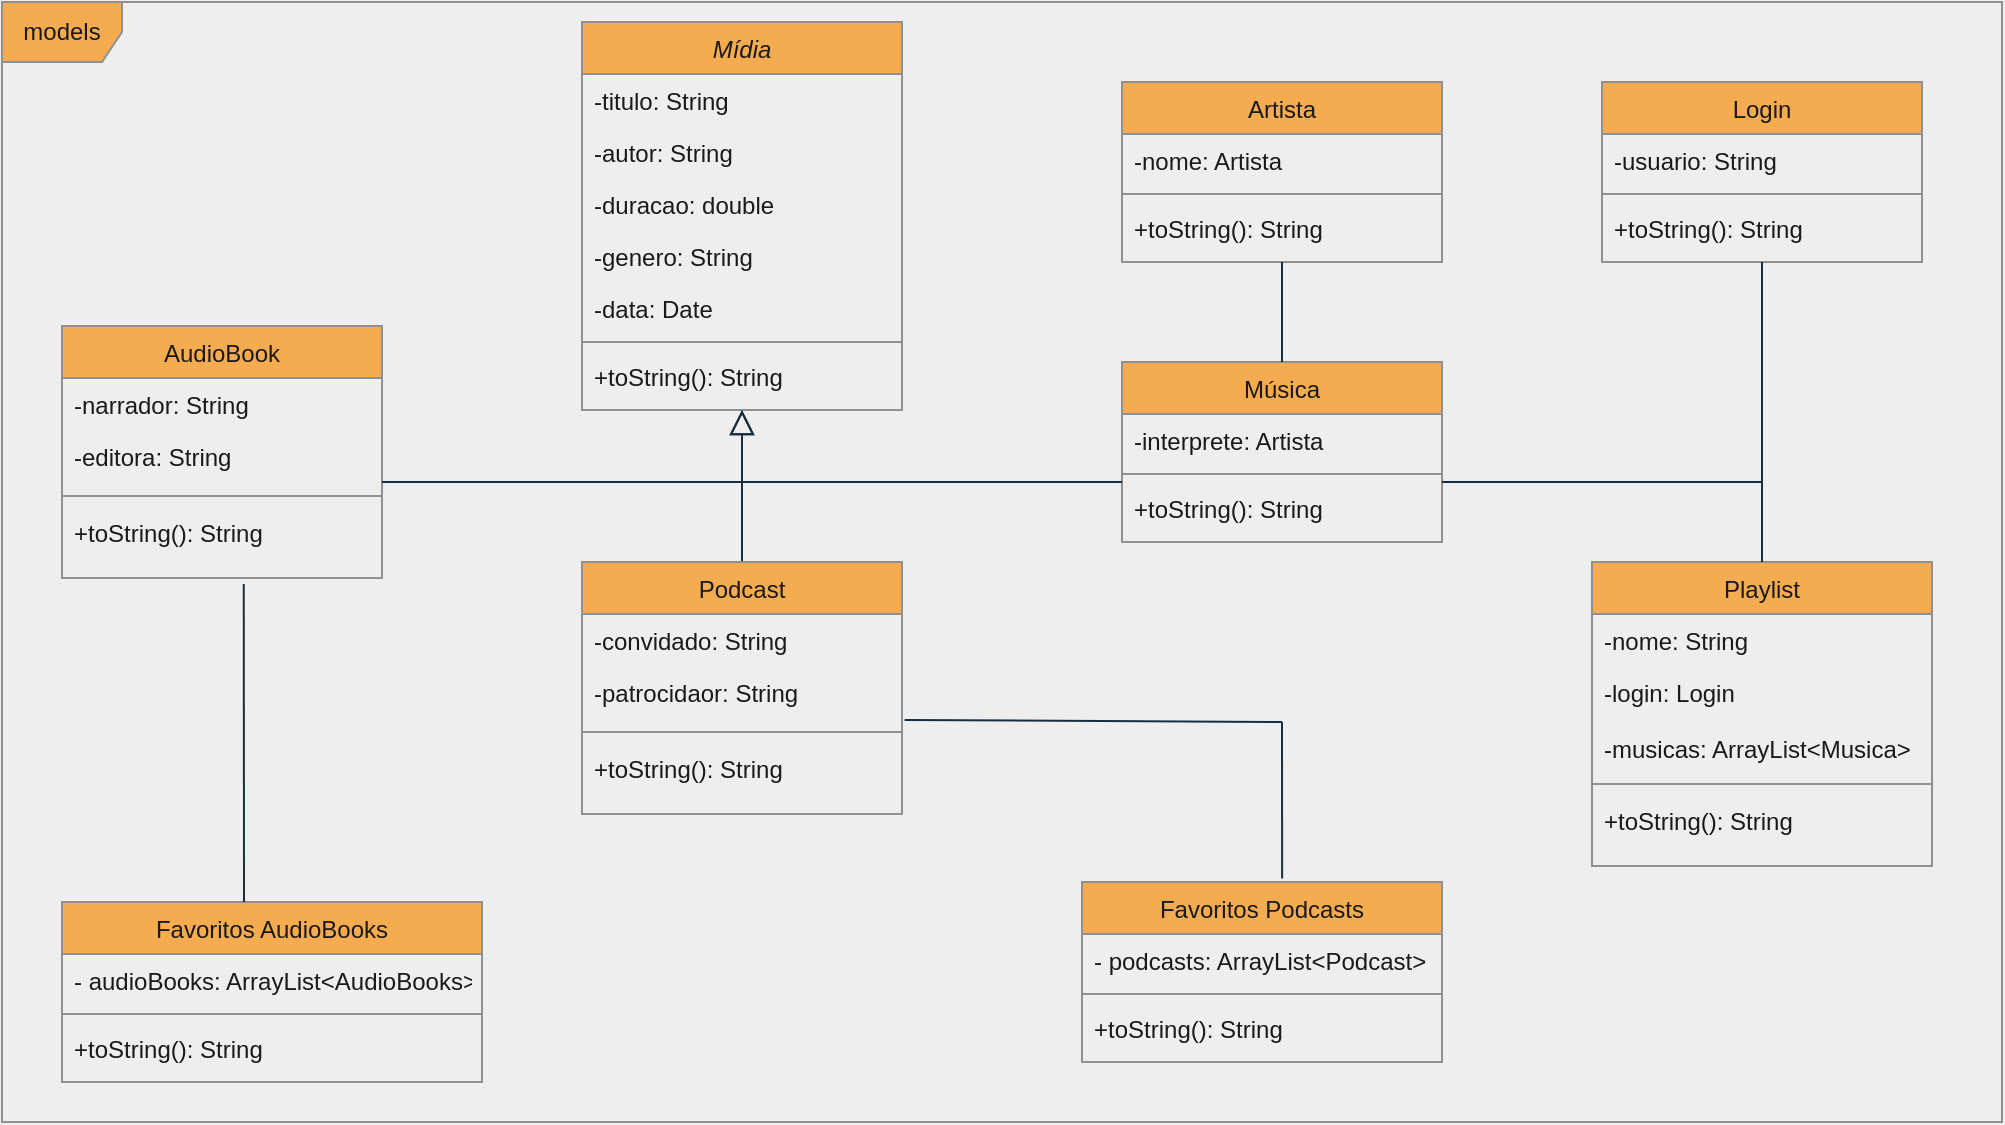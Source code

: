 <mxfile version="20.0.3" type="github" pages="2">
  <diagram id="C5RBs43oDa-KdzZeNtuy" name="Models">
    <mxGraphModel dx="1140" dy="571" grid="1" gridSize="10" guides="1" tooltips="1" connect="1" arrows="1" fold="1" page="1" pageScale="1" pageWidth="827" pageHeight="1169" background="#EEEEEE" math="0" shadow="0">
      <root>
        <mxCell id="WIyWlLk6GJQsqaUBKTNV-0" />
        <mxCell id="WIyWlLk6GJQsqaUBKTNV-1" parent="WIyWlLk6GJQsqaUBKTNV-0" />
        <mxCell id="zkfFHV4jXpPFQw0GAbJ--0" value="Mídia" style="swimlane;fontStyle=2;align=center;verticalAlign=top;childLayout=stackLayout;horizontal=1;startSize=26;horizontalStack=0;resizeParent=1;resizeLast=0;collapsible=1;marginBottom=0;rounded=0;shadow=0;strokeWidth=1;fillColor=#F5AB50;strokeColor=#909090;fontColor=#1A1A1A;" parent="WIyWlLk6GJQsqaUBKTNV-1" vertex="1">
          <mxGeometry x="290" y="10" width="160" height="194" as="geometry">
            <mxRectangle x="230" y="140" width="160" height="26" as="alternateBounds" />
          </mxGeometry>
        </mxCell>
        <mxCell id="zkfFHV4jXpPFQw0GAbJ--1" value="-titulo: String" style="text;align=left;verticalAlign=top;spacingLeft=4;spacingRight=4;overflow=hidden;rotatable=0;points=[[0,0.5],[1,0.5]];portConstraint=eastwest;fontColor=#1A1A1A;rounded=0;" parent="zkfFHV4jXpPFQw0GAbJ--0" vertex="1">
          <mxGeometry y="26" width="160" height="26" as="geometry" />
        </mxCell>
        <mxCell id="zkfFHV4jXpPFQw0GAbJ--2" value="-autor: String" style="text;align=left;verticalAlign=top;spacingLeft=4;spacingRight=4;overflow=hidden;rotatable=0;points=[[0,0.5],[1,0.5]];portConstraint=eastwest;rounded=0;shadow=0;html=0;fontColor=#1A1A1A;" parent="zkfFHV4jXpPFQw0GAbJ--0" vertex="1">
          <mxGeometry y="52" width="160" height="26" as="geometry" />
        </mxCell>
        <mxCell id="8SmD6S5KUyV5Y7Mvpjyc-0" value="-duracao: double" style="text;align=left;verticalAlign=top;spacingLeft=4;spacingRight=4;overflow=hidden;rotatable=0;points=[[0,0.5],[1,0.5]];portConstraint=eastwest;rounded=0;shadow=0;html=0;fontColor=#1A1A1A;" vertex="1" parent="zkfFHV4jXpPFQw0GAbJ--0">
          <mxGeometry y="78" width="160" height="26" as="geometry" />
        </mxCell>
        <mxCell id="zkfFHV4jXpPFQw0GAbJ--3" value="-genero: String" style="text;align=left;verticalAlign=top;spacingLeft=4;spacingRight=4;overflow=hidden;rotatable=0;points=[[0,0.5],[1,0.5]];portConstraint=eastwest;rounded=0;shadow=0;html=0;fontColor=#1A1A1A;" parent="zkfFHV4jXpPFQw0GAbJ--0" vertex="1">
          <mxGeometry y="104" width="160" height="26" as="geometry" />
        </mxCell>
        <mxCell id="8SmD6S5KUyV5Y7Mvpjyc-1" value="-data: Date" style="text;align=left;verticalAlign=top;spacingLeft=4;spacingRight=4;overflow=hidden;rotatable=0;points=[[0,0.5],[1,0.5]];portConstraint=eastwest;rounded=0;shadow=0;html=0;fontColor=#1A1A1A;" vertex="1" parent="zkfFHV4jXpPFQw0GAbJ--0">
          <mxGeometry y="130" width="160" height="26" as="geometry" />
        </mxCell>
        <mxCell id="zkfFHV4jXpPFQw0GAbJ--4" value="" style="line;html=1;strokeWidth=1;align=left;verticalAlign=middle;spacingTop=-1;spacingLeft=3;spacingRight=3;rotatable=0;labelPosition=right;points=[];portConstraint=eastwest;labelBackgroundColor=#EEEEEE;fillColor=#F5AB50;strokeColor=#909090;fontColor=#1A1A1A;rounded=0;" parent="zkfFHV4jXpPFQw0GAbJ--0" vertex="1">
          <mxGeometry y="156" width="160" height="8" as="geometry" />
        </mxCell>
        <mxCell id="8SmD6S5KUyV5Y7Mvpjyc-5" value="+toString(): String" style="text;align=left;verticalAlign=top;spacingLeft=4;spacingRight=4;overflow=hidden;rotatable=0;points=[[0,0.5],[1,0.5]];portConstraint=eastwest;rounded=0;shadow=0;html=0;fontColor=#1A1A1A;" vertex="1" parent="zkfFHV4jXpPFQw0GAbJ--0">
          <mxGeometry y="164" width="160" height="30" as="geometry" />
        </mxCell>
        <mxCell id="zkfFHV4jXpPFQw0GAbJ--6" value="Música" style="swimlane;fontStyle=0;align=center;verticalAlign=top;childLayout=stackLayout;horizontal=1;startSize=26;horizontalStack=0;resizeParent=1;resizeLast=0;collapsible=1;marginBottom=0;rounded=0;shadow=0;strokeWidth=1;fillColor=#F5AB50;strokeColor=#909090;fontColor=#1A1A1A;" parent="WIyWlLk6GJQsqaUBKTNV-1" vertex="1">
          <mxGeometry x="560" y="180" width="160" height="90" as="geometry">
            <mxRectangle x="130" y="380" width="160" height="26" as="alternateBounds" />
          </mxGeometry>
        </mxCell>
        <mxCell id="zkfFHV4jXpPFQw0GAbJ--7" value="-interprete: Artista" style="text;align=left;verticalAlign=top;spacingLeft=4;spacingRight=4;overflow=hidden;rotatable=0;points=[[0,0.5],[1,0.5]];portConstraint=eastwest;fontColor=#1A1A1A;rounded=0;" parent="zkfFHV4jXpPFQw0GAbJ--6" vertex="1">
          <mxGeometry y="26" width="160" height="26" as="geometry" />
        </mxCell>
        <mxCell id="zkfFHV4jXpPFQw0GAbJ--9" value="" style="line;html=1;strokeWidth=1;align=left;verticalAlign=middle;spacingTop=-1;spacingLeft=3;spacingRight=3;rotatable=0;labelPosition=right;points=[];portConstraint=eastwest;labelBackgroundColor=#EEEEEE;fillColor=#F5AB50;strokeColor=#909090;fontColor=#1A1A1A;rounded=0;" parent="zkfFHV4jXpPFQw0GAbJ--6" vertex="1">
          <mxGeometry y="52" width="160" height="8" as="geometry" />
        </mxCell>
        <mxCell id="zkfFHV4jXpPFQw0GAbJ--10" value="+toString(): String" style="text;align=left;verticalAlign=top;spacingLeft=4;spacingRight=4;overflow=hidden;rotatable=0;points=[[0,0.5],[1,0.5]];portConstraint=eastwest;fontStyle=0;fontColor=#1A1A1A;rounded=0;" parent="zkfFHV4jXpPFQw0GAbJ--6" vertex="1">
          <mxGeometry y="60" width="160" height="26" as="geometry" />
        </mxCell>
        <mxCell id="zkfFHV4jXpPFQw0GAbJ--12" value="" style="endArrow=block;endSize=10;endFill=0;shadow=0;strokeWidth=1;rounded=0;edgeStyle=elbowEdgeStyle;elbow=vertical;labelBackgroundColor=#EEEEEE;strokeColor=#182E3E;fontColor=#1A1A1A;" parent="WIyWlLk6GJQsqaUBKTNV-1" source="zkfFHV4jXpPFQw0GAbJ--6" target="zkfFHV4jXpPFQw0GAbJ--0" edge="1">
          <mxGeometry width="160" relative="1" as="geometry">
            <mxPoint x="200" y="203" as="sourcePoint" />
            <mxPoint x="200" y="203" as="targetPoint" />
            <Array as="points">
              <mxPoint x="480" y="240" />
            </Array>
          </mxGeometry>
        </mxCell>
        <mxCell id="zkfFHV4jXpPFQw0GAbJ--13" value="AudioBook" style="swimlane;fontStyle=0;align=center;verticalAlign=top;childLayout=stackLayout;horizontal=1;startSize=26;horizontalStack=0;resizeParent=1;resizeLast=0;collapsible=1;marginBottom=0;rounded=0;shadow=0;strokeWidth=1;fillColor=#F5AB50;strokeColor=#909090;fontColor=#1A1A1A;" parent="WIyWlLk6GJQsqaUBKTNV-1" vertex="1">
          <mxGeometry x="30" y="162" width="160" height="126" as="geometry">
            <mxRectangle x="340" y="380" width="170" height="26" as="alternateBounds" />
          </mxGeometry>
        </mxCell>
        <mxCell id="zkfFHV4jXpPFQw0GAbJ--14" value="-narrador: String" style="text;align=left;verticalAlign=top;spacingLeft=4;spacingRight=4;overflow=hidden;rotatable=0;points=[[0,0.5],[1,0.5]];portConstraint=eastwest;fontColor=#1A1A1A;rounded=0;" parent="zkfFHV4jXpPFQw0GAbJ--13" vertex="1">
          <mxGeometry y="26" width="160" height="26" as="geometry" />
        </mxCell>
        <mxCell id="8SmD6S5KUyV5Y7Mvpjyc-4" value="-editora: String" style="text;align=left;verticalAlign=top;spacingLeft=4;spacingRight=4;overflow=hidden;rotatable=0;points=[[0,0.5],[1,0.5]];portConstraint=eastwest;fontColor=#1A1A1A;rounded=0;" vertex="1" parent="zkfFHV4jXpPFQw0GAbJ--13">
          <mxGeometry y="52" width="160" height="28" as="geometry" />
        </mxCell>
        <mxCell id="zkfFHV4jXpPFQw0GAbJ--15" value="" style="line;html=1;strokeWidth=1;align=left;verticalAlign=middle;spacingTop=-1;spacingLeft=3;spacingRight=3;rotatable=0;labelPosition=right;points=[];portConstraint=eastwest;labelBackgroundColor=#EEEEEE;fillColor=#F5AB50;strokeColor=#909090;fontColor=#1A1A1A;rounded=0;" parent="zkfFHV4jXpPFQw0GAbJ--13" vertex="1">
          <mxGeometry y="80" width="160" height="10" as="geometry" />
        </mxCell>
        <mxCell id="8SmD6S5KUyV5Y7Mvpjyc-6" value="+toString(): String" style="text;align=left;verticalAlign=top;spacingLeft=4;spacingRight=4;overflow=hidden;rotatable=0;points=[[0,0.5],[1,0.5]];portConstraint=eastwest;rounded=0;shadow=0;html=0;fontColor=#1A1A1A;" vertex="1" parent="zkfFHV4jXpPFQw0GAbJ--13">
          <mxGeometry y="90" width="160" height="36" as="geometry" />
        </mxCell>
        <mxCell id="zkfFHV4jXpPFQw0GAbJ--16" value="" style="endArrow=block;endSize=10;endFill=0;shadow=0;strokeWidth=1;rounded=0;edgeStyle=elbowEdgeStyle;elbow=vertical;labelBackgroundColor=#EEEEEE;strokeColor=#182E3E;fontColor=#1A1A1A;" parent="WIyWlLk6GJQsqaUBKTNV-1" source="zkfFHV4jXpPFQw0GAbJ--13" target="zkfFHV4jXpPFQw0GAbJ--0" edge="1">
          <mxGeometry width="160" relative="1" as="geometry">
            <mxPoint x="210" y="373" as="sourcePoint" />
            <mxPoint x="310" y="271" as="targetPoint" />
            <Array as="points">
              <mxPoint x="250" y="240" />
            </Array>
          </mxGeometry>
        </mxCell>
        <mxCell id="8SmD6S5KUyV5Y7Mvpjyc-12" value="" style="edgeStyle=orthogonalEdgeStyle;rounded=0;orthogonalLoop=1;jettySize=auto;html=1;endArrow=none;endFill=0;labelBackgroundColor=#EEEEEE;strokeColor=#182E3E;fontColor=#1A1A1A;" edge="1" parent="WIyWlLk6GJQsqaUBKTNV-1" source="8SmD6S5KUyV5Y7Mvpjyc-7">
          <mxGeometry relative="1" as="geometry">
            <mxPoint x="370" y="230" as="targetPoint" />
          </mxGeometry>
        </mxCell>
        <mxCell id="8SmD6S5KUyV5Y7Mvpjyc-7" value="Podcast" style="swimlane;fontStyle=0;align=center;verticalAlign=top;childLayout=stackLayout;horizontal=1;startSize=26;horizontalStack=0;resizeParent=1;resizeLast=0;collapsible=1;marginBottom=0;rounded=0;shadow=0;strokeWidth=1;fillColor=#F5AB50;strokeColor=#909090;fontColor=#1A1A1A;" vertex="1" parent="WIyWlLk6GJQsqaUBKTNV-1">
          <mxGeometry x="290" y="280" width="160" height="126" as="geometry">
            <mxRectangle x="340" y="380" width="170" height="26" as="alternateBounds" />
          </mxGeometry>
        </mxCell>
        <mxCell id="8SmD6S5KUyV5Y7Mvpjyc-8" value="-convidado: String" style="text;align=left;verticalAlign=top;spacingLeft=4;spacingRight=4;overflow=hidden;rotatable=0;points=[[0,0.5],[1,0.5]];portConstraint=eastwest;fontColor=#1A1A1A;rounded=0;" vertex="1" parent="8SmD6S5KUyV5Y7Mvpjyc-7">
          <mxGeometry y="26" width="160" height="26" as="geometry" />
        </mxCell>
        <mxCell id="8SmD6S5KUyV5Y7Mvpjyc-9" value="-patrocidaor: String" style="text;align=left;verticalAlign=top;spacingLeft=4;spacingRight=4;overflow=hidden;rotatable=0;points=[[0,0.5],[1,0.5]];portConstraint=eastwest;fontColor=#1A1A1A;rounded=0;" vertex="1" parent="8SmD6S5KUyV5Y7Mvpjyc-7">
          <mxGeometry y="52" width="160" height="28" as="geometry" />
        </mxCell>
        <mxCell id="8SmD6S5KUyV5Y7Mvpjyc-10" value="" style="line;html=1;strokeWidth=1;align=left;verticalAlign=middle;spacingTop=-1;spacingLeft=3;spacingRight=3;rotatable=0;labelPosition=right;points=[];portConstraint=eastwest;labelBackgroundColor=#EEEEEE;fillColor=#F5AB50;strokeColor=#909090;fontColor=#1A1A1A;rounded=0;" vertex="1" parent="8SmD6S5KUyV5Y7Mvpjyc-7">
          <mxGeometry y="80" width="160" height="10" as="geometry" />
        </mxCell>
        <mxCell id="8SmD6S5KUyV5Y7Mvpjyc-11" value="+toString(): String" style="text;align=left;verticalAlign=top;spacingLeft=4;spacingRight=4;overflow=hidden;rotatable=0;points=[[0,0.5],[1,0.5]];portConstraint=eastwest;rounded=0;shadow=0;html=0;fontColor=#1A1A1A;" vertex="1" parent="8SmD6S5KUyV5Y7Mvpjyc-7">
          <mxGeometry y="90" width="160" height="36" as="geometry" />
        </mxCell>
        <mxCell id="8SmD6S5KUyV5Y7Mvpjyc-13" value="Artista" style="swimlane;fontStyle=0;align=center;verticalAlign=top;childLayout=stackLayout;horizontal=1;startSize=26;horizontalStack=0;resizeParent=1;resizeLast=0;collapsible=1;marginBottom=0;rounded=0;shadow=0;strokeWidth=1;fillColor=#F5AB50;strokeColor=#909090;fontColor=#1A1A1A;" vertex="1" parent="WIyWlLk6GJQsqaUBKTNV-1">
          <mxGeometry x="560" y="40" width="160" height="90" as="geometry">
            <mxRectangle x="130" y="380" width="160" height="26" as="alternateBounds" />
          </mxGeometry>
        </mxCell>
        <mxCell id="8SmD6S5KUyV5Y7Mvpjyc-14" value="-nome: Artista" style="text;align=left;verticalAlign=top;spacingLeft=4;spacingRight=4;overflow=hidden;rotatable=0;points=[[0,0.5],[1,0.5]];portConstraint=eastwest;fontColor=#1A1A1A;rounded=0;" vertex="1" parent="8SmD6S5KUyV5Y7Mvpjyc-13">
          <mxGeometry y="26" width="160" height="26" as="geometry" />
        </mxCell>
        <mxCell id="8SmD6S5KUyV5Y7Mvpjyc-15" value="" style="line;html=1;strokeWidth=1;align=left;verticalAlign=middle;spacingTop=-1;spacingLeft=3;spacingRight=3;rotatable=0;labelPosition=right;points=[];portConstraint=eastwest;labelBackgroundColor=#EEEEEE;fillColor=#F5AB50;strokeColor=#909090;fontColor=#1A1A1A;rounded=0;" vertex="1" parent="8SmD6S5KUyV5Y7Mvpjyc-13">
          <mxGeometry y="52" width="160" height="8" as="geometry" />
        </mxCell>
        <mxCell id="8SmD6S5KUyV5Y7Mvpjyc-16" value="+toString(): String" style="text;align=left;verticalAlign=top;spacingLeft=4;spacingRight=4;overflow=hidden;rotatable=0;points=[[0,0.5],[1,0.5]];portConstraint=eastwest;fontStyle=0;fontColor=#1A1A1A;rounded=0;" vertex="1" parent="8SmD6S5KUyV5Y7Mvpjyc-13">
          <mxGeometry y="60" width="160" height="26" as="geometry" />
        </mxCell>
        <mxCell id="8SmD6S5KUyV5Y7Mvpjyc-17" value="" style="endArrow=none;html=1;rounded=0;entryX=0.5;entryY=1;entryDx=0;entryDy=0;labelBackgroundColor=#EEEEEE;strokeColor=#182E3E;fontColor=#1A1A1A;" edge="1" parent="WIyWlLk6GJQsqaUBKTNV-1" source="zkfFHV4jXpPFQw0GAbJ--6" target="8SmD6S5KUyV5Y7Mvpjyc-13">
          <mxGeometry width="50" height="50" relative="1" as="geometry">
            <mxPoint x="390" y="320" as="sourcePoint" />
            <mxPoint x="440" y="270" as="targetPoint" />
            <Array as="points" />
          </mxGeometry>
        </mxCell>
        <mxCell id="8SmD6S5KUyV5Y7Mvpjyc-19" value="models" style="shape=umlFrame;whiteSpace=wrap;html=1;rounded=0;sketch=0;fontColor=#1A1A1A;strokeColor=#909090;fillColor=#F5AB50;" vertex="1" parent="WIyWlLk6GJQsqaUBKTNV-1">
          <mxGeometry width="1000" height="560" as="geometry" />
        </mxCell>
        <mxCell id="8SmD6S5KUyV5Y7Mvpjyc-20" value="Login" style="swimlane;fontStyle=0;align=center;verticalAlign=top;childLayout=stackLayout;horizontal=1;startSize=26;horizontalStack=0;resizeParent=1;resizeLast=0;collapsible=1;marginBottom=0;rounded=0;shadow=0;strokeWidth=1;fillColor=#F5AB50;strokeColor=#909090;fontColor=#1A1A1A;" vertex="1" parent="WIyWlLk6GJQsqaUBKTNV-1">
          <mxGeometry x="800" y="40" width="160" height="90" as="geometry">
            <mxRectangle x="130" y="380" width="160" height="26" as="alternateBounds" />
          </mxGeometry>
        </mxCell>
        <mxCell id="8SmD6S5KUyV5Y7Mvpjyc-21" value="-usuario: String" style="text;align=left;verticalAlign=top;spacingLeft=4;spacingRight=4;overflow=hidden;rotatable=0;points=[[0,0.5],[1,0.5]];portConstraint=eastwest;fontColor=#1A1A1A;rounded=0;" vertex="1" parent="8SmD6S5KUyV5Y7Mvpjyc-20">
          <mxGeometry y="26" width="160" height="26" as="geometry" />
        </mxCell>
        <mxCell id="8SmD6S5KUyV5Y7Mvpjyc-22" value="" style="line;html=1;strokeWidth=1;align=left;verticalAlign=middle;spacingTop=-1;spacingLeft=3;spacingRight=3;rotatable=0;labelPosition=right;points=[];portConstraint=eastwest;labelBackgroundColor=#EEEEEE;fillColor=#F5AB50;strokeColor=#909090;fontColor=#1A1A1A;rounded=0;" vertex="1" parent="8SmD6S5KUyV5Y7Mvpjyc-20">
          <mxGeometry y="52" width="160" height="8" as="geometry" />
        </mxCell>
        <mxCell id="8SmD6S5KUyV5Y7Mvpjyc-23" value="+toString(): String" style="text;align=left;verticalAlign=top;spacingLeft=4;spacingRight=4;overflow=hidden;rotatable=0;points=[[0,0.5],[1,0.5]];portConstraint=eastwest;fontStyle=0;fontColor=#1A1A1A;rounded=0;" vertex="1" parent="8SmD6S5KUyV5Y7Mvpjyc-20">
          <mxGeometry y="60" width="160" height="26" as="geometry" />
        </mxCell>
        <mxCell id="8SmD6S5KUyV5Y7Mvpjyc-24" value="Playlist" style="swimlane;fontStyle=0;align=center;verticalAlign=top;childLayout=stackLayout;horizontal=1;startSize=26;horizontalStack=0;resizeParent=1;resizeLast=0;collapsible=1;marginBottom=0;rounded=0;shadow=0;strokeWidth=1;fillColor=#F5AB50;strokeColor=#909090;fontColor=#1A1A1A;" vertex="1" parent="WIyWlLk6GJQsqaUBKTNV-1">
          <mxGeometry x="795" y="280" width="170" height="152" as="geometry">
            <mxRectangle x="340" y="380" width="170" height="26" as="alternateBounds" />
          </mxGeometry>
        </mxCell>
        <mxCell id="8SmD6S5KUyV5Y7Mvpjyc-25" value="-nome: String" style="text;align=left;verticalAlign=top;spacingLeft=4;spacingRight=4;overflow=hidden;rotatable=0;points=[[0,0.5],[1,0.5]];portConstraint=eastwest;fontColor=#1A1A1A;rounded=0;" vertex="1" parent="8SmD6S5KUyV5Y7Mvpjyc-24">
          <mxGeometry y="26" width="170" height="26" as="geometry" />
        </mxCell>
        <mxCell id="8SmD6S5KUyV5Y7Mvpjyc-26" value="-login: Login" style="text;align=left;verticalAlign=top;spacingLeft=4;spacingRight=4;overflow=hidden;rotatable=0;points=[[0,0.5],[1,0.5]];portConstraint=eastwest;fontColor=#1A1A1A;rounded=0;" vertex="1" parent="8SmD6S5KUyV5Y7Mvpjyc-24">
          <mxGeometry y="52" width="170" height="28" as="geometry" />
        </mxCell>
        <mxCell id="8SmD6S5KUyV5Y7Mvpjyc-29" value="-musicas: ArrayList&lt;Musica&gt;" style="text;align=left;verticalAlign=top;spacingLeft=4;spacingRight=4;overflow=hidden;rotatable=0;points=[[0,0.5],[1,0.5]];portConstraint=eastwest;fontColor=#1A1A1A;rounded=0;" vertex="1" parent="8SmD6S5KUyV5Y7Mvpjyc-24">
          <mxGeometry y="80" width="170" height="26" as="geometry" />
        </mxCell>
        <mxCell id="8SmD6S5KUyV5Y7Mvpjyc-27" value="" style="line;html=1;strokeWidth=1;align=left;verticalAlign=middle;spacingTop=-1;spacingLeft=3;spacingRight=3;rotatable=0;labelPosition=right;points=[];portConstraint=eastwest;labelBackgroundColor=#EEEEEE;fillColor=#F5AB50;strokeColor=#909090;fontColor=#1A1A1A;rounded=0;" vertex="1" parent="8SmD6S5KUyV5Y7Mvpjyc-24">
          <mxGeometry y="106" width="170" height="10" as="geometry" />
        </mxCell>
        <mxCell id="8SmD6S5KUyV5Y7Mvpjyc-28" value="+toString(): String" style="text;align=left;verticalAlign=top;spacingLeft=4;spacingRight=4;overflow=hidden;rotatable=0;points=[[0,0.5],[1,0.5]];portConstraint=eastwest;rounded=0;shadow=0;html=0;fontColor=#1A1A1A;" vertex="1" parent="8SmD6S5KUyV5Y7Mvpjyc-24">
          <mxGeometry y="116" width="170" height="36" as="geometry" />
        </mxCell>
        <mxCell id="8SmD6S5KUyV5Y7Mvpjyc-30" value="" style="endArrow=none;html=1;rounded=0;sketch=0;fontColor=#1A1A1A;strokeColor=#182E3E;curved=0;entryX=0.5;entryY=1;entryDx=0;entryDy=0;exitX=0.5;exitY=0;exitDx=0;exitDy=0;" edge="1" parent="WIyWlLk6GJQsqaUBKTNV-1" source="8SmD6S5KUyV5Y7Mvpjyc-24" target="8SmD6S5KUyV5Y7Mvpjyc-20">
          <mxGeometry width="50" height="50" relative="1" as="geometry">
            <mxPoint x="430" y="320" as="sourcePoint" />
            <mxPoint x="480" y="270" as="targetPoint" />
            <Array as="points" />
          </mxGeometry>
        </mxCell>
        <mxCell id="8SmD6S5KUyV5Y7Mvpjyc-32" value="" style="endArrow=none;html=1;rounded=0;sketch=0;fontColor=#1A1A1A;strokeColor=#182E3E;curved=0;" edge="1" parent="WIyWlLk6GJQsqaUBKTNV-1">
          <mxGeometry width="50" height="50" relative="1" as="geometry">
            <mxPoint x="720" y="240" as="sourcePoint" />
            <mxPoint x="880" y="240" as="targetPoint" />
          </mxGeometry>
        </mxCell>
        <mxCell id="8SmD6S5KUyV5Y7Mvpjyc-33" value="Favoritos Podcasts" style="swimlane;fontStyle=0;align=center;verticalAlign=top;childLayout=stackLayout;horizontal=1;startSize=26;horizontalStack=0;resizeParent=1;resizeLast=0;collapsible=1;marginBottom=0;rounded=0;shadow=0;strokeWidth=1;fillColor=#F5AB50;strokeColor=#909090;fontColor=#1A1A1A;" vertex="1" parent="WIyWlLk6GJQsqaUBKTNV-1">
          <mxGeometry x="540" y="440" width="180" height="90" as="geometry">
            <mxRectangle x="130" y="380" width="160" height="26" as="alternateBounds" />
          </mxGeometry>
        </mxCell>
        <mxCell id="8SmD6S5KUyV5Y7Mvpjyc-34" value="- podcasts: ArrayList&lt;Podcast&gt;" style="text;align=left;verticalAlign=top;spacingLeft=4;spacingRight=4;overflow=hidden;rotatable=0;points=[[0,0.5],[1,0.5]];portConstraint=eastwest;fontColor=#1A1A1A;rounded=0;" vertex="1" parent="8SmD6S5KUyV5Y7Mvpjyc-33">
          <mxGeometry y="26" width="180" height="26" as="geometry" />
        </mxCell>
        <mxCell id="8SmD6S5KUyV5Y7Mvpjyc-35" value="" style="line;html=1;strokeWidth=1;align=left;verticalAlign=middle;spacingTop=-1;spacingLeft=3;spacingRight=3;rotatable=0;labelPosition=right;points=[];portConstraint=eastwest;labelBackgroundColor=#EEEEEE;fillColor=#F5AB50;strokeColor=#909090;fontColor=#1A1A1A;rounded=0;" vertex="1" parent="8SmD6S5KUyV5Y7Mvpjyc-33">
          <mxGeometry y="52" width="180" height="8" as="geometry" />
        </mxCell>
        <mxCell id="8SmD6S5KUyV5Y7Mvpjyc-36" value="+toString(): String" style="text;align=left;verticalAlign=top;spacingLeft=4;spacingRight=4;overflow=hidden;rotatable=0;points=[[0,0.5],[1,0.5]];portConstraint=eastwest;fontStyle=0;fontColor=#1A1A1A;rounded=0;" vertex="1" parent="8SmD6S5KUyV5Y7Mvpjyc-33">
          <mxGeometry y="60" width="180" height="26" as="geometry" />
        </mxCell>
        <mxCell id="8SmD6S5KUyV5Y7Mvpjyc-37" value="" style="endArrow=none;html=1;rounded=0;sketch=0;fontColor=#1A1A1A;strokeColor=#182E3E;curved=0;exitX=1.008;exitY=0.964;exitDx=0;exitDy=0;exitPerimeter=0;" edge="1" parent="WIyWlLk6GJQsqaUBKTNV-1" source="8SmD6S5KUyV5Y7Mvpjyc-9">
          <mxGeometry width="50" height="50" relative="1" as="geometry">
            <mxPoint x="430" y="320" as="sourcePoint" />
            <mxPoint x="640" y="360" as="targetPoint" />
          </mxGeometry>
        </mxCell>
        <mxCell id="8SmD6S5KUyV5Y7Mvpjyc-38" value="" style="endArrow=none;html=1;rounded=0;sketch=0;fontColor=#1A1A1A;strokeColor=#182E3E;curved=0;exitX=0.556;exitY=-0.02;exitDx=0;exitDy=0;exitPerimeter=0;" edge="1" parent="WIyWlLk6GJQsqaUBKTNV-1" source="8SmD6S5KUyV5Y7Mvpjyc-33">
          <mxGeometry width="50" height="50" relative="1" as="geometry">
            <mxPoint x="430" y="320" as="sourcePoint" />
            <mxPoint x="640" y="360" as="targetPoint" />
          </mxGeometry>
        </mxCell>
        <mxCell id="8SmD6S5KUyV5Y7Mvpjyc-39" value="Favoritos AudioBooks" style="swimlane;fontStyle=0;align=center;verticalAlign=top;childLayout=stackLayout;horizontal=1;startSize=26;horizontalStack=0;resizeParent=1;resizeLast=0;collapsible=1;marginBottom=0;rounded=0;shadow=0;strokeWidth=1;fillColor=#F5AB50;strokeColor=#909090;fontColor=#1A1A1A;" vertex="1" parent="WIyWlLk6GJQsqaUBKTNV-1">
          <mxGeometry x="30" y="450" width="210" height="90" as="geometry">
            <mxRectangle x="130" y="380" width="160" height="26" as="alternateBounds" />
          </mxGeometry>
        </mxCell>
        <mxCell id="8SmD6S5KUyV5Y7Mvpjyc-40" value="- audioBooks: ArrayList&lt;AudioBooks&gt;" style="text;align=left;verticalAlign=top;spacingLeft=4;spacingRight=4;overflow=hidden;rotatable=0;points=[[0,0.5],[1,0.5]];portConstraint=eastwest;fontColor=#1A1A1A;rounded=0;" vertex="1" parent="8SmD6S5KUyV5Y7Mvpjyc-39">
          <mxGeometry y="26" width="210" height="26" as="geometry" />
        </mxCell>
        <mxCell id="8SmD6S5KUyV5Y7Mvpjyc-41" value="" style="line;html=1;strokeWidth=1;align=left;verticalAlign=middle;spacingTop=-1;spacingLeft=3;spacingRight=3;rotatable=0;labelPosition=right;points=[];portConstraint=eastwest;labelBackgroundColor=#EEEEEE;fillColor=#F5AB50;strokeColor=#909090;fontColor=#1A1A1A;rounded=0;" vertex="1" parent="8SmD6S5KUyV5Y7Mvpjyc-39">
          <mxGeometry y="52" width="210" height="8" as="geometry" />
        </mxCell>
        <mxCell id="8SmD6S5KUyV5Y7Mvpjyc-42" value="+toString(): String" style="text;align=left;verticalAlign=top;spacingLeft=4;spacingRight=4;overflow=hidden;rotatable=0;points=[[0,0.5],[1,0.5]];portConstraint=eastwest;fontStyle=0;fontColor=#1A1A1A;rounded=0;" vertex="1" parent="8SmD6S5KUyV5Y7Mvpjyc-39">
          <mxGeometry y="60" width="210" height="26" as="geometry" />
        </mxCell>
        <mxCell id="8SmD6S5KUyV5Y7Mvpjyc-43" value="" style="endArrow=none;html=1;rounded=0;sketch=0;fontColor=#1A1A1A;strokeColor=#182E3E;curved=0;entryX=0.568;entryY=1.083;entryDx=0;entryDy=0;entryPerimeter=0;" edge="1" parent="WIyWlLk6GJQsqaUBKTNV-1" target="8SmD6S5KUyV5Y7Mvpjyc-6">
          <mxGeometry width="50" height="50" relative="1" as="geometry">
            <mxPoint x="121" y="450" as="sourcePoint" />
            <mxPoint x="480" y="270" as="targetPoint" />
          </mxGeometry>
        </mxCell>
      </root>
    </mxGraphModel>
  </diagram>
  <diagram id="8qN9UD7prnA3yNP1T3Pm" name="Controllers">
    <mxGraphModel dx="2456" dy="816" grid="1" gridSize="10" guides="1" tooltips="1" connect="1" arrows="1" fold="1" page="1" pageScale="1" pageWidth="827" pageHeight="1169" background="#EEEEEE" math="0" shadow="0">
      <root>
        <mxCell id="0" />
        <mxCell id="1" parent="0" />
        <mxCell id="u68_vq_sIVdHBZl2wMP9-1" value="ArtistaController" style="swimlane;fontStyle=0;align=center;verticalAlign=top;childLayout=stackLayout;horizontal=1;startSize=26;horizontalStack=0;resizeParent=1;resizeLast=0;collapsible=1;marginBottom=0;rounded=0;shadow=0;strokeWidth=1;fillColor=#F5AB50;strokeColor=#909090;fontColor=#1A1A1A;" vertex="1" parent="1">
          <mxGeometry x="390" y="30" width="170" height="164" as="geometry">
            <mxRectangle x="130" y="380" width="160" height="26" as="alternateBounds" />
          </mxGeometry>
        </mxCell>
        <mxCell id="u68_vq_sIVdHBZl2wMP9-2" value="-artistas: ArrayList&lt;Artista&gt;" style="text;align=left;verticalAlign=top;spacingLeft=4;spacingRight=4;overflow=hidden;rotatable=0;points=[[0,0.5],[1,0.5]];portConstraint=eastwest;fontColor=#1A1A1A;rounded=0;" vertex="1" parent="u68_vq_sIVdHBZl2wMP9-1">
          <mxGeometry y="26" width="170" height="26" as="geometry" />
        </mxCell>
        <mxCell id="u68_vq_sIVdHBZl2wMP9-3" value="" style="line;html=1;strokeWidth=1;align=left;verticalAlign=middle;spacingTop=-1;spacingLeft=3;spacingRight=3;rotatable=0;labelPosition=right;points=[];portConstraint=eastwest;fillColor=#F5AB50;strokeColor=#909090;fontColor=#1A1A1A;rounded=0;labelBackgroundColor=#EEEEEE;" vertex="1" parent="u68_vq_sIVdHBZl2wMP9-1">
          <mxGeometry y="52" width="170" height="8" as="geometry" />
        </mxCell>
        <mxCell id="u68_vq_sIVdHBZl2wMP9-4" value="+cadastrar(): void" style="text;align=left;verticalAlign=top;spacingLeft=4;spacingRight=4;overflow=hidden;rotatable=0;points=[[0,0.5],[1,0.5]];portConstraint=eastwest;fontStyle=0;fontColor=#1A1A1A;rounded=0;" vertex="1" parent="u68_vq_sIVdHBZl2wMP9-1">
          <mxGeometry y="60" width="170" height="26" as="geometry" />
        </mxCell>
        <mxCell id="gcMgUX-yMLSvwoJrhFj6-1" value="+listar(): ArrayList&lt;Artista&gt;" style="text;align=left;verticalAlign=top;spacingLeft=4;spacingRight=4;overflow=hidden;rotatable=0;points=[[0,0.5],[1,0.5]];portConstraint=eastwest;fontStyle=0;fontColor=#1A1A1A;rounded=0;" vertex="1" parent="u68_vq_sIVdHBZl2wMP9-1">
          <mxGeometry y="86" width="170" height="26" as="geometry" />
        </mxCell>
        <mxCell id="gcMgUX-yMLSvwoJrhFj6-3" value="+buscarPorNome(): Artista" style="text;align=left;verticalAlign=top;spacingLeft=4;spacingRight=4;overflow=hidden;rotatable=0;points=[[0,0.5],[1,0.5]];portConstraint=eastwest;fontStyle=0;fontColor=#1A1A1A;rounded=0;" vertex="1" parent="u68_vq_sIVdHBZl2wMP9-1">
          <mxGeometry y="112" width="170" height="26" as="geometry" />
        </mxCell>
        <mxCell id="gcMgUX-yMLSvwoJrhFj6-2" value="+remover(): Artista" style="text;align=left;verticalAlign=top;spacingLeft=4;spacingRight=4;overflow=hidden;rotatable=0;points=[[0,0.5],[1,0.5]];portConstraint=eastwest;fontStyle=0;fontColor=#1A1A1A;rounded=0;" vertex="1" parent="u68_vq_sIVdHBZl2wMP9-1">
          <mxGeometry y="138" width="170" height="26" as="geometry" />
        </mxCell>
        <mxCell id="gcMgUX-yMLSvwoJrhFj6-4" value="MusicaController" style="swimlane;fontStyle=0;align=center;verticalAlign=top;childLayout=stackLayout;horizontal=1;startSize=26;horizontalStack=0;resizeParent=1;resizeLast=0;collapsible=1;marginBottom=0;rounded=0;shadow=0;strokeWidth=1;fillColor=#F5AB50;strokeColor=#909090;fontColor=#1A1A1A;" vertex="1" parent="1">
          <mxGeometry x="120" y="30" width="170" height="164" as="geometry">
            <mxRectangle x="130" y="380" width="160" height="26" as="alternateBounds" />
          </mxGeometry>
        </mxCell>
        <mxCell id="gcMgUX-yMLSvwoJrhFj6-5" value="-musicas: ArrayList&lt;Musica&gt;" style="text;align=left;verticalAlign=top;spacingLeft=4;spacingRight=4;overflow=hidden;rotatable=0;points=[[0,0.5],[1,0.5]];portConstraint=eastwest;fontColor=#1A1A1A;rounded=0;" vertex="1" parent="gcMgUX-yMLSvwoJrhFj6-4">
          <mxGeometry y="26" width="170" height="26" as="geometry" />
        </mxCell>
        <mxCell id="gcMgUX-yMLSvwoJrhFj6-6" value="" style="line;html=1;strokeWidth=1;align=left;verticalAlign=middle;spacingTop=-1;spacingLeft=3;spacingRight=3;rotatable=0;labelPosition=right;points=[];portConstraint=eastwest;fillColor=#F5AB50;strokeColor=#909090;fontColor=#1A1A1A;rounded=0;labelBackgroundColor=#EEEEEE;" vertex="1" parent="gcMgUX-yMLSvwoJrhFj6-4">
          <mxGeometry y="52" width="170" height="8" as="geometry" />
        </mxCell>
        <mxCell id="gcMgUX-yMLSvwoJrhFj6-7" value="+cadastrar(): void" style="text;align=left;verticalAlign=top;spacingLeft=4;spacingRight=4;overflow=hidden;rotatable=0;points=[[0,0.5],[1,0.5]];portConstraint=eastwest;fontStyle=0;fontColor=#1A1A1A;rounded=0;" vertex="1" parent="gcMgUX-yMLSvwoJrhFj6-4">
          <mxGeometry y="60" width="170" height="26" as="geometry" />
        </mxCell>
        <mxCell id="gcMgUX-yMLSvwoJrhFj6-8" value="+listar(): ArrayList&lt;Musica&gt;" style="text;align=left;verticalAlign=top;spacingLeft=4;spacingRight=4;overflow=hidden;rotatable=0;points=[[0,0.5],[1,0.5]];portConstraint=eastwest;fontStyle=0;fontColor=#1A1A1A;rounded=0;" vertex="1" parent="gcMgUX-yMLSvwoJrhFj6-4">
          <mxGeometry y="86" width="170" height="26" as="geometry" />
        </mxCell>
        <mxCell id="gcMgUX-yMLSvwoJrhFj6-9" value="+buscarPorNome(): Musica" style="text;align=left;verticalAlign=top;spacingLeft=4;spacingRight=4;overflow=hidden;rotatable=0;points=[[0,0.5],[1,0.5]];portConstraint=eastwest;fontStyle=0;fontColor=#1A1A1A;rounded=0;" vertex="1" parent="gcMgUX-yMLSvwoJrhFj6-4">
          <mxGeometry y="112" width="170" height="26" as="geometry" />
        </mxCell>
        <mxCell id="gcMgUX-yMLSvwoJrhFj6-10" value="+remover(): Musica" style="text;align=left;verticalAlign=top;spacingLeft=4;spacingRight=4;overflow=hidden;rotatable=0;points=[[0,0.5],[1,0.5]];portConstraint=eastwest;fontStyle=0;fontColor=#1A1A1A;rounded=0;" vertex="1" parent="gcMgUX-yMLSvwoJrhFj6-4">
          <mxGeometry y="138" width="170" height="26" as="geometry" />
        </mxCell>
        <mxCell id="gcMgUX-yMLSvwoJrhFj6-11" value="AudioBookController" style="swimlane;fontStyle=0;align=center;verticalAlign=top;childLayout=stackLayout;horizontal=1;startSize=26;horizontalStack=0;resizeParent=1;resizeLast=0;collapsible=1;marginBottom=0;rounded=0;shadow=0;strokeWidth=1;fillColor=#F5AB50;strokeColor=#909090;fontColor=#1A1A1A;" vertex="1" parent="1">
          <mxGeometry x="430" y="503" width="180" height="170" as="geometry">
            <mxRectangle x="130" y="380" width="160" height="26" as="alternateBounds" />
          </mxGeometry>
        </mxCell>
        <mxCell id="gcMgUX-yMLSvwoJrhFj6-12" value="-aBook: ArrayList&lt;AudioBook&gt;" style="text;align=left;verticalAlign=top;spacingLeft=4;spacingRight=4;overflow=hidden;rotatable=0;points=[[0,0.5],[1,0.5]];portConstraint=eastwest;fontColor=#1A1A1A;rounded=0;" vertex="1" parent="gcMgUX-yMLSvwoJrhFj6-11">
          <mxGeometry y="26" width="180" height="26" as="geometry" />
        </mxCell>
        <mxCell id="gcMgUX-yMLSvwoJrhFj6-13" value="" style="line;html=1;strokeWidth=1;align=left;verticalAlign=middle;spacingTop=-1;spacingLeft=3;spacingRight=3;rotatable=0;labelPosition=right;points=[];portConstraint=eastwest;fillColor=#F5AB50;strokeColor=#909090;fontColor=#1A1A1A;rounded=0;labelBackgroundColor=#EEEEEE;" vertex="1" parent="gcMgUX-yMLSvwoJrhFj6-11">
          <mxGeometry y="52" width="180" height="8" as="geometry" />
        </mxCell>
        <mxCell id="gcMgUX-yMLSvwoJrhFj6-14" value="+cadastrar(): void" style="text;align=left;verticalAlign=top;spacingLeft=4;spacingRight=4;overflow=hidden;rotatable=0;points=[[0,0.5],[1,0.5]];portConstraint=eastwest;fontStyle=0;fontColor=#1A1A1A;rounded=0;" vertex="1" parent="gcMgUX-yMLSvwoJrhFj6-11">
          <mxGeometry y="60" width="180" height="26" as="geometry" />
        </mxCell>
        <mxCell id="gcMgUX-yMLSvwoJrhFj6-15" value="+listar(): ArrayList&lt;AudioBook&gt;" style="text;align=left;verticalAlign=top;spacingLeft=4;spacingRight=4;overflow=hidden;rotatable=0;points=[[0,0.5],[1,0.5]];portConstraint=eastwest;fontStyle=0;fontColor=#1A1A1A;rounded=0;" vertex="1" parent="gcMgUX-yMLSvwoJrhFj6-11">
          <mxGeometry y="86" width="180" height="26" as="geometry" />
        </mxCell>
        <mxCell id="gcMgUX-yMLSvwoJrhFj6-16" value="+buscarPorNome(): AudioBook" style="text;align=left;verticalAlign=top;spacingLeft=4;spacingRight=4;overflow=hidden;rotatable=0;points=[[0,0.5],[1,0.5]];portConstraint=eastwest;fontStyle=0;fontColor=#1A1A1A;rounded=0;" vertex="1" parent="gcMgUX-yMLSvwoJrhFj6-11">
          <mxGeometry y="112" width="180" height="26" as="geometry" />
        </mxCell>
        <mxCell id="gcMgUX-yMLSvwoJrhFj6-17" value="+remover(): AudioBook" style="text;align=left;verticalAlign=top;spacingLeft=4;spacingRight=4;overflow=hidden;rotatable=0;points=[[0,0.5],[1,0.5]];portConstraint=eastwest;fontStyle=0;fontColor=#1A1A1A;rounded=0;" vertex="1" parent="gcMgUX-yMLSvwoJrhFj6-11">
          <mxGeometry y="138" width="180" height="26" as="geometry" />
        </mxCell>
        <mxCell id="gcMgUX-yMLSvwoJrhFj6-18" value="LoginController" style="swimlane;fontStyle=0;align=center;verticalAlign=top;childLayout=stackLayout;horizontal=1;startSize=26;horizontalStack=0;resizeParent=1;resizeLast=0;collapsible=1;marginBottom=0;rounded=0;shadow=0;strokeWidth=1;fillColor=#F5AB50;strokeColor=#909090;fontColor=#1A1A1A;" vertex="1" parent="1">
          <mxGeometry x="220" y="270" width="160" height="164" as="geometry">
            <mxRectangle x="130" y="380" width="160" height="26" as="alternateBounds" />
          </mxGeometry>
        </mxCell>
        <mxCell id="gcMgUX-yMLSvwoJrhFj6-19" value="-logins: ArrayList&lt;Login&gt;" style="text;align=left;verticalAlign=top;spacingLeft=4;spacingRight=4;overflow=hidden;rotatable=0;points=[[0,0.5],[1,0.5]];portConstraint=eastwest;fontColor=#1A1A1A;rounded=0;" vertex="1" parent="gcMgUX-yMLSvwoJrhFj6-18">
          <mxGeometry y="26" width="160" height="26" as="geometry" />
        </mxCell>
        <mxCell id="gcMgUX-yMLSvwoJrhFj6-20" value="" style="line;html=1;strokeWidth=1;align=left;verticalAlign=middle;spacingTop=-1;spacingLeft=3;spacingRight=3;rotatable=0;labelPosition=right;points=[];portConstraint=eastwest;fillColor=#F5AB50;strokeColor=#909090;fontColor=#1A1A1A;rounded=0;labelBackgroundColor=#EEEEEE;" vertex="1" parent="gcMgUX-yMLSvwoJrhFj6-18">
          <mxGeometry y="52" width="160" height="8" as="geometry" />
        </mxCell>
        <mxCell id="gcMgUX-yMLSvwoJrhFj6-21" value="+cadastro(): void" style="text;align=left;verticalAlign=top;spacingLeft=4;spacingRight=4;overflow=hidden;rotatable=0;points=[[0,0.5],[1,0.5]];portConstraint=eastwest;fontStyle=0;fontColor=#1A1A1A;rounded=0;" vertex="1" parent="gcMgUX-yMLSvwoJrhFj6-18">
          <mxGeometry y="60" width="160" height="26" as="geometry" />
        </mxCell>
        <mxCell id="gcMgUX-yMLSvwoJrhFj6-22" value="+listar(): ArrayList&lt;Login&gt;" style="text;align=left;verticalAlign=top;spacingLeft=4;spacingRight=4;overflow=hidden;rotatable=0;points=[[0,0.5],[1,0.5]];portConstraint=eastwest;fontStyle=0;fontColor=#1A1A1A;rounded=0;" vertex="1" parent="gcMgUX-yMLSvwoJrhFj6-18">
          <mxGeometry y="86" width="160" height="26" as="geometry" />
        </mxCell>
        <mxCell id="gcMgUX-yMLSvwoJrhFj6-23" value="+buscar(): Login" style="text;align=left;verticalAlign=top;spacingLeft=4;spacingRight=4;overflow=hidden;rotatable=0;points=[[0,0.5],[1,0.5]];portConstraint=eastwest;fontStyle=0;fontColor=#1A1A1A;rounded=0;" vertex="1" parent="gcMgUX-yMLSvwoJrhFj6-18">
          <mxGeometry y="112" width="160" height="26" as="geometry" />
        </mxCell>
        <mxCell id="gcMgUX-yMLSvwoJrhFj6-24" value="+excluirLogin(): Login" style="text;align=left;verticalAlign=top;spacingLeft=4;spacingRight=4;overflow=hidden;rotatable=0;points=[[0,0.5],[1,0.5]];portConstraint=eastwest;fontStyle=0;fontColor=#1A1A1A;rounded=0;" vertex="1" parent="gcMgUX-yMLSvwoJrhFj6-18">
          <mxGeometry y="138" width="160" height="26" as="geometry" />
        </mxCell>
        <mxCell id="gcMgUX-yMLSvwoJrhFj6-25" value="PlaylistController" style="swimlane;fontStyle=0;align=center;verticalAlign=top;childLayout=stackLayout;horizontal=1;startSize=26;horizontalStack=0;resizeParent=1;resizeLast=0;collapsible=1;marginBottom=0;rounded=0;shadow=0;strokeWidth=1;fillColor=#F5AB50;strokeColor=#909090;fontColor=#1A1A1A;" vertex="1" parent="1">
          <mxGeometry x="-120" y="194" width="170" height="164" as="geometry">
            <mxRectangle x="130" y="380" width="160" height="26" as="alternateBounds" />
          </mxGeometry>
        </mxCell>
        <mxCell id="gcMgUX-yMLSvwoJrhFj6-26" value="-playlists: ArrayList&lt;Playlist&gt;" style="text;align=left;verticalAlign=top;spacingLeft=4;spacingRight=4;overflow=hidden;rotatable=0;points=[[0,0.5],[1,0.5]];portConstraint=eastwest;fontColor=#1A1A1A;rounded=0;" vertex="1" parent="gcMgUX-yMLSvwoJrhFj6-25">
          <mxGeometry y="26" width="170" height="26" as="geometry" />
        </mxCell>
        <mxCell id="gcMgUX-yMLSvwoJrhFj6-27" value="" style="line;html=1;strokeWidth=1;align=left;verticalAlign=middle;spacingTop=-1;spacingLeft=3;spacingRight=3;rotatable=0;labelPosition=right;points=[];portConstraint=eastwest;fillColor=#F5AB50;strokeColor=#909090;fontColor=#1A1A1A;rounded=0;labelBackgroundColor=#EEEEEE;" vertex="1" parent="gcMgUX-yMLSvwoJrhFj6-25">
          <mxGeometry y="52" width="170" height="8" as="geometry" />
        </mxCell>
        <mxCell id="gcMgUX-yMLSvwoJrhFj6-28" value="+cadastrar(): void" style="text;align=left;verticalAlign=top;spacingLeft=4;spacingRight=4;overflow=hidden;rotatable=0;points=[[0,0.5],[1,0.5]];portConstraint=eastwest;fontStyle=0;fontColor=#1A1A1A;rounded=0;" vertex="1" parent="gcMgUX-yMLSvwoJrhFj6-25">
          <mxGeometry y="60" width="170" height="26" as="geometry" />
        </mxCell>
        <mxCell id="gcMgUX-yMLSvwoJrhFj6-29" value="+listar(): ArrayList&lt;Playlist&gt;" style="text;align=left;verticalAlign=top;spacingLeft=4;spacingRight=4;overflow=hidden;rotatable=0;points=[[0,0.5],[1,0.5]];portConstraint=eastwest;fontStyle=0;fontColor=#1A1A1A;rounded=0;" vertex="1" parent="gcMgUX-yMLSvwoJrhFj6-25">
          <mxGeometry y="86" width="170" height="26" as="geometry" />
        </mxCell>
        <mxCell id="gcMgUX-yMLSvwoJrhFj6-30" value="+buscarPlaylist(): Playlist" style="text;align=left;verticalAlign=top;spacingLeft=4;spacingRight=4;overflow=hidden;rotatable=0;points=[[0,0.5],[1,0.5]];portConstraint=eastwest;fontStyle=0;fontColor=#1A1A1A;rounded=0;" vertex="1" parent="gcMgUX-yMLSvwoJrhFj6-25">
          <mxGeometry y="112" width="170" height="26" as="geometry" />
        </mxCell>
        <mxCell id="gcMgUX-yMLSvwoJrhFj6-31" value="+remover(): Playlist" style="text;align=left;verticalAlign=top;spacingLeft=4;spacingRight=4;overflow=hidden;rotatable=0;points=[[0,0.5],[1,0.5]];portConstraint=eastwest;fontStyle=0;fontColor=#1A1A1A;rounded=0;" vertex="1" parent="gcMgUX-yMLSvwoJrhFj6-25">
          <mxGeometry y="138" width="170" height="26" as="geometry" />
        </mxCell>
        <mxCell id="gcMgUX-yMLSvwoJrhFj6-32" value="PodcastController" style="swimlane;fontStyle=0;align=center;verticalAlign=top;childLayout=stackLayout;horizontal=1;startSize=26;horizontalStack=0;resizeParent=1;resizeLast=0;collapsible=1;marginBottom=0;rounded=0;shadow=0;strokeWidth=1;fillColor=#F5AB50;strokeColor=#909090;fontColor=#1A1A1A;" vertex="1" parent="1">
          <mxGeometry x="630" y="40" width="170" height="170" as="geometry">
            <mxRectangle x="130" y="380" width="160" height="26" as="alternateBounds" />
          </mxGeometry>
        </mxCell>
        <mxCell id="gcMgUX-yMLSvwoJrhFj6-33" value="-podcasts: ArrayList&lt;Podcast&gt;" style="text;align=left;verticalAlign=top;spacingLeft=4;spacingRight=4;overflow=hidden;rotatable=0;points=[[0,0.5],[1,0.5]];portConstraint=eastwest;fontColor=#1A1A1A;rounded=0;" vertex="1" parent="gcMgUX-yMLSvwoJrhFj6-32">
          <mxGeometry y="26" width="170" height="26" as="geometry" />
        </mxCell>
        <mxCell id="gcMgUX-yMLSvwoJrhFj6-34" value="" style="line;html=1;strokeWidth=1;align=left;verticalAlign=middle;spacingTop=-1;spacingLeft=3;spacingRight=3;rotatable=0;labelPosition=right;points=[];portConstraint=eastwest;fillColor=#F5AB50;strokeColor=#909090;fontColor=#1A1A1A;rounded=0;labelBackgroundColor=#EEEEEE;" vertex="1" parent="gcMgUX-yMLSvwoJrhFj6-32">
          <mxGeometry y="52" width="170" height="8" as="geometry" />
        </mxCell>
        <mxCell id="gcMgUX-yMLSvwoJrhFj6-35" value="+cadastrar(): void" style="text;align=left;verticalAlign=top;spacingLeft=4;spacingRight=4;overflow=hidden;rotatable=0;points=[[0,0.5],[1,0.5]];portConstraint=eastwest;fontStyle=0;fontColor=#1A1A1A;rounded=0;" vertex="1" parent="gcMgUX-yMLSvwoJrhFj6-32">
          <mxGeometry y="60" width="170" height="26" as="geometry" />
        </mxCell>
        <mxCell id="gcMgUX-yMLSvwoJrhFj6-36" value="+listar(): ArrayList&lt;Podcast&gt;" style="text;align=left;verticalAlign=top;spacingLeft=4;spacingRight=4;overflow=hidden;rotatable=0;points=[[0,0.5],[1,0.5]];portConstraint=eastwest;fontStyle=0;fontColor=#1A1A1A;rounded=0;" vertex="1" parent="gcMgUX-yMLSvwoJrhFj6-32">
          <mxGeometry y="86" width="170" height="26" as="geometry" />
        </mxCell>
        <mxCell id="gcMgUX-yMLSvwoJrhFj6-37" value="+buscarPorNome(): Podcast" style="text;align=left;verticalAlign=top;spacingLeft=4;spacingRight=4;overflow=hidden;rotatable=0;points=[[0,0.5],[1,0.5]];portConstraint=eastwest;fontStyle=0;fontColor=#1A1A1A;rounded=0;" vertex="1" parent="gcMgUX-yMLSvwoJrhFj6-32">
          <mxGeometry y="112" width="170" height="26" as="geometry" />
        </mxCell>
        <mxCell id="gcMgUX-yMLSvwoJrhFj6-38" value="+remover(): Podcast" style="text;align=left;verticalAlign=top;spacingLeft=4;spacingRight=4;overflow=hidden;rotatable=0;points=[[0,0.5],[1,0.5]];portConstraint=eastwest;fontStyle=0;fontColor=#1A1A1A;rounded=0;" vertex="1" parent="gcMgUX-yMLSvwoJrhFj6-32">
          <mxGeometry y="138" width="170" height="26" as="geometry" />
        </mxCell>
        <mxCell id="gcMgUX-yMLSvwoJrhFj6-53" value="FavoritosPodcastController" style="swimlane;fontStyle=0;align=center;verticalAlign=top;childLayout=stackLayout;horizontal=1;startSize=26;horizontalStack=0;resizeParent=1;resizeLast=0;collapsible=1;marginBottom=0;rounded=0;shadow=0;strokeWidth=1;fillColor=#F5AB50;strokeColor=#909090;fontColor=#1A1A1A;" vertex="1" parent="1">
          <mxGeometry x="510" y="300" width="270" height="164" as="geometry">
            <mxRectangle x="130" y="380" width="160" height="26" as="alternateBounds" />
          </mxGeometry>
        </mxCell>
        <mxCell id="gcMgUX-yMLSvwoJrhFj6-54" value="-favoritosPodcast: ArrayList&lt;FavoritosPodcast&gt;" style="text;align=left;verticalAlign=top;spacingLeft=4;spacingRight=4;overflow=hidden;rotatable=0;points=[[0,0.5],[1,0.5]];portConstraint=eastwest;fontColor=#1A1A1A;rounded=0;" vertex="1" parent="gcMgUX-yMLSvwoJrhFj6-53">
          <mxGeometry y="26" width="270" height="26" as="geometry" />
        </mxCell>
        <mxCell id="gcMgUX-yMLSvwoJrhFj6-55" value="" style="line;html=1;strokeWidth=1;align=left;verticalAlign=middle;spacingTop=-1;spacingLeft=3;spacingRight=3;rotatable=0;labelPosition=right;points=[];portConstraint=eastwest;fillColor=#F5AB50;strokeColor=#909090;fontColor=#1A1A1A;rounded=0;labelBackgroundColor=#EEEEEE;" vertex="1" parent="gcMgUX-yMLSvwoJrhFj6-53">
          <mxGeometry y="52" width="270" height="8" as="geometry" />
        </mxCell>
        <mxCell id="gcMgUX-yMLSvwoJrhFj6-56" value="+cadastrar(): void" style="text;align=left;verticalAlign=top;spacingLeft=4;spacingRight=4;overflow=hidden;rotatable=0;points=[[0,0.5],[1,0.5]];portConstraint=eastwest;fontStyle=0;fontColor=#1A1A1A;rounded=0;" vertex="1" parent="gcMgUX-yMLSvwoJrhFj6-53">
          <mxGeometry y="60" width="270" height="26" as="geometry" />
        </mxCell>
        <mxCell id="gcMgUX-yMLSvwoJrhFj6-57" value="+listar(): ArrayList&lt;FavoritosPodcast&gt;" style="text;align=left;verticalAlign=top;spacingLeft=4;spacingRight=4;overflow=hidden;rotatable=0;points=[[0,0.5],[1,0.5]];portConstraint=eastwest;fontStyle=0;fontColor=#1A1A1A;rounded=0;" vertex="1" parent="gcMgUX-yMLSvwoJrhFj6-53">
          <mxGeometry y="86" width="270" height="26" as="geometry" />
        </mxCell>
        <mxCell id="gcMgUX-yMLSvwoJrhFj6-58" value="+buscarFavoritosPodcast(): FavoritosPodcast" style="text;align=left;verticalAlign=top;spacingLeft=4;spacingRight=4;overflow=hidden;rotatable=0;points=[[0,0.5],[1,0.5]];portConstraint=eastwest;fontStyle=0;fontColor=#1A1A1A;rounded=0;" vertex="1" parent="gcMgUX-yMLSvwoJrhFj6-53">
          <mxGeometry y="112" width="270" height="26" as="geometry" />
        </mxCell>
        <mxCell id="gcMgUX-yMLSvwoJrhFj6-59" value="+remover(): FavoritosPodcast" style="text;align=left;verticalAlign=top;spacingLeft=4;spacingRight=4;overflow=hidden;rotatable=0;points=[[0,0.5],[1,0.5]];portConstraint=eastwest;fontStyle=0;fontColor=#1A1A1A;rounded=0;" vertex="1" parent="gcMgUX-yMLSvwoJrhFj6-53">
          <mxGeometry y="138" width="270" height="26" as="geometry" />
        </mxCell>
        <mxCell id="gcMgUX-yMLSvwoJrhFj6-60" value="FavoritosAudioBookController" style="swimlane;fontStyle=0;align=center;verticalAlign=top;childLayout=stackLayout;horizontal=1;startSize=26;horizontalStack=0;resizeParent=1;resizeLast=0;collapsible=1;marginBottom=0;rounded=0;shadow=0;strokeWidth=1;fillColor=#F5AB50;strokeColor=#909090;fontColor=#1A1A1A;" vertex="1" parent="1">
          <mxGeometry x="-110" y="503" width="290" height="164" as="geometry">
            <mxRectangle x="130" y="380" width="160" height="26" as="alternateBounds" />
          </mxGeometry>
        </mxCell>
        <mxCell id="gcMgUX-yMLSvwoJrhFj6-61" value="-favoritosAudioBooks: ArrayList&lt;FavoritosAudioBook&gt;" style="text;align=left;verticalAlign=top;spacingLeft=4;spacingRight=4;overflow=hidden;rotatable=0;points=[[0,0.5],[1,0.5]];portConstraint=eastwest;fontColor=#1A1A1A;rounded=0;" vertex="1" parent="gcMgUX-yMLSvwoJrhFj6-60">
          <mxGeometry y="26" width="290" height="26" as="geometry" />
        </mxCell>
        <mxCell id="gcMgUX-yMLSvwoJrhFj6-62" value="" style="line;html=1;strokeWidth=1;align=left;verticalAlign=middle;spacingTop=-1;spacingLeft=3;spacingRight=3;rotatable=0;labelPosition=right;points=[];portConstraint=eastwest;fillColor=#F5AB50;strokeColor=#909090;fontColor=#1A1A1A;rounded=0;labelBackgroundColor=#EEEEEE;" vertex="1" parent="gcMgUX-yMLSvwoJrhFj6-60">
          <mxGeometry y="52" width="290" height="8" as="geometry" />
        </mxCell>
        <mxCell id="gcMgUX-yMLSvwoJrhFj6-63" value="+cadastrar(): void" style="text;align=left;verticalAlign=top;spacingLeft=4;spacingRight=4;overflow=hidden;rotatable=0;points=[[0,0.5],[1,0.5]];portConstraint=eastwest;fontStyle=0;fontColor=#1A1A1A;rounded=0;" vertex="1" parent="gcMgUX-yMLSvwoJrhFj6-60">
          <mxGeometry y="60" width="290" height="26" as="geometry" />
        </mxCell>
        <mxCell id="gcMgUX-yMLSvwoJrhFj6-64" value="+listar(): ArrayList&lt;FavoritosAudioBook&gt;" style="text;align=left;verticalAlign=top;spacingLeft=4;spacingRight=4;overflow=hidden;rotatable=0;points=[[0,0.5],[1,0.5]];portConstraint=eastwest;fontStyle=0;fontColor=#1A1A1A;rounded=0;" vertex="1" parent="gcMgUX-yMLSvwoJrhFj6-60">
          <mxGeometry y="86" width="290" height="26" as="geometry" />
        </mxCell>
        <mxCell id="gcMgUX-yMLSvwoJrhFj6-65" value="+buscarFavoritosAudioBook(): FavoritosAudioBook" style="text;align=left;verticalAlign=top;spacingLeft=4;spacingRight=4;overflow=hidden;rotatable=0;points=[[0,0.5],[1,0.5]];portConstraint=eastwest;fontStyle=0;fontColor=#1A1A1A;rounded=0;" vertex="1" parent="gcMgUX-yMLSvwoJrhFj6-60">
          <mxGeometry y="112" width="290" height="26" as="geometry" />
        </mxCell>
        <mxCell id="gcMgUX-yMLSvwoJrhFj6-66" value="+remover(): FavoritosAudioBook" style="text;align=left;verticalAlign=top;spacingLeft=4;spacingRight=4;overflow=hidden;rotatable=0;points=[[0,0.5],[1,0.5]];portConstraint=eastwest;fontStyle=0;fontColor=#1A1A1A;rounded=0;" vertex="1" parent="gcMgUX-yMLSvwoJrhFj6-60">
          <mxGeometry y="138" width="290" height="26" as="geometry" />
        </mxCell>
        <mxCell id="nQzd_ochWME34Q0F6kri-1" value="" style="endArrow=none;html=1;sketch=0;fontColor=#1A1A1A;strokeColor=#182E3E;curved=0;exitX=1;exitY=0.823;exitDx=0;exitDy=0;exitPerimeter=0;entryX=-0.007;entryY=0.836;entryDx=0;entryDy=0;entryPerimeter=0;" edge="1" parent="1" source="gcMgUX-yMLSvwoJrhFj6-7" target="u68_vq_sIVdHBZl2wMP9-4">
          <mxGeometry width="50" height="50" relative="1" as="geometry">
            <mxPoint x="400" y="270" as="sourcePoint" />
            <mxPoint x="320" y="121" as="targetPoint" />
          </mxGeometry>
        </mxCell>
        <mxCell id="nQzd_ochWME34Q0F6kri-2" value="" style="endArrow=none;html=1;sketch=0;fontColor=#1A1A1A;strokeColor=#182E3E;curved=0;" edge="1" parent="1">
          <mxGeometry width="50" height="50" relative="1" as="geometry">
            <mxPoint x="-40" y="120" as="sourcePoint" />
            <mxPoint x="120" y="120" as="targetPoint" />
            <Array as="points">
              <mxPoint x="50" y="120" />
            </Array>
          </mxGeometry>
        </mxCell>
        <mxCell id="nQzd_ochWME34Q0F6kri-3" value="" style="endArrow=none;html=1;sketch=0;fontColor=#1A1A1A;strokeColor=#182E3E;curved=0;exitX=-0.005;exitY=0.892;exitDx=0;exitDy=0;exitPerimeter=0;entryX=1;entryY=0.5;entryDx=0;entryDy=0;" edge="1" parent="1" source="gcMgUX-yMLSvwoJrhFj6-19" target="gcMgUX-yMLSvwoJrhFj6-30">
          <mxGeometry width="50" height="50" relative="1" as="geometry">
            <mxPoint x="320" y="360" as="sourcePoint" />
            <mxPoint x="50" y="319" as="targetPoint" />
          </mxGeometry>
        </mxCell>
        <mxCell id="nQzd_ochWME34Q0F6kri-5" value="" style="endArrow=none;html=1;sketch=0;fontColor=#1A1A1A;strokeColor=#182E3E;curved=0;entryX=0;entryY=0.269;entryDx=0;entryDy=0;entryPerimeter=0;" edge="1" parent="1" target="gcMgUX-yMLSvwoJrhFj6-15">
          <mxGeometry width="50" height="50" relative="1" as="geometry">
            <mxPoint x="180" y="596" as="sourcePoint" />
            <mxPoint x="404.5" y="580" as="targetPoint" />
          </mxGeometry>
        </mxCell>
        <mxCell id="nQzd_ochWME34Q0F6kri-6" value="" style="endArrow=none;html=1;sketch=0;fontColor=#1A1A1A;strokeColor=#182E3E;curved=0;entryX=0.779;entryY=-0.006;entryDx=0;entryDy=0;entryPerimeter=0;" edge="1" parent="1" target="gcMgUX-yMLSvwoJrhFj6-53">
          <mxGeometry width="50" height="50" relative="1" as="geometry">
            <mxPoint x="720" y="210" as="sourcePoint" />
            <mxPoint x="450" y="420" as="targetPoint" />
          </mxGeometry>
        </mxCell>
        <mxCell id="nQzd_ochWME34Q0F6kri-7" value="controllers" style="shape=umlFrame;whiteSpace=wrap;html=1;sketch=0;fontColor=#1A1A1A;strokeColor=#909090;fillColor=#F5AB50;width=70;height=30;" vertex="1" parent="1">
          <mxGeometry x="-160" width="1000" height="720" as="geometry" />
        </mxCell>
        <mxCell id="9xCtQVYM4Eugu64rLC8Y-1" value="" style="endArrow=none;html=1;sketch=0;fontColor=#1A1A1A;strokeColor=#182E3E;curved=0;exitX=0.468;exitY=0.003;exitDx=0;exitDy=0;exitPerimeter=0;" edge="1" parent="1" source="gcMgUX-yMLSvwoJrhFj6-25">
          <mxGeometry width="50" height="50" relative="1" as="geometry">
            <mxPoint x="400" y="270" as="sourcePoint" />
            <mxPoint x="-40" y="120" as="targetPoint" />
          </mxGeometry>
        </mxCell>
      </root>
    </mxGraphModel>
  </diagram>
</mxfile>
